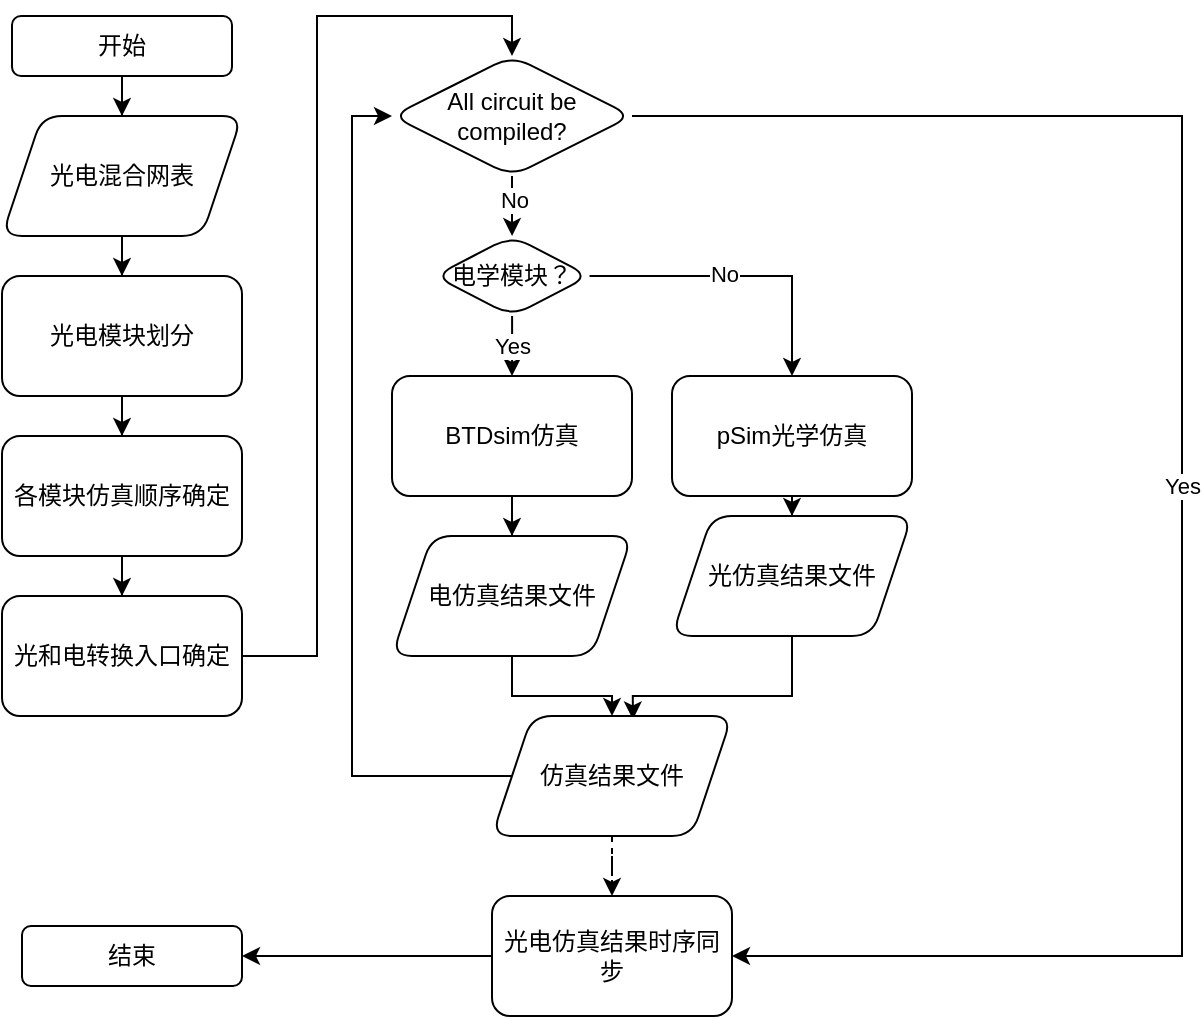 <mxfile version="20.6.0" type="github">
  <diagram id="C5RBs43oDa-KdzZeNtuy" name="Page-1">
    <mxGraphModel dx="1017" dy="917" grid="1" gridSize="10" guides="1" tooltips="1" connect="1" arrows="1" fold="1" page="1" pageScale="1" pageWidth="827" pageHeight="1169" math="0" shadow="0">
      <root>
        <mxCell id="WIyWlLk6GJQsqaUBKTNV-0" />
        <mxCell id="WIyWlLk6GJQsqaUBKTNV-1" parent="WIyWlLk6GJQsqaUBKTNV-0" />
        <mxCell id="McaCAcof2hRRueGIzk1--2" value="" style="edgeStyle=orthogonalEdgeStyle;rounded=0;orthogonalLoop=1;jettySize=auto;html=1;" edge="1" parent="WIyWlLk6GJQsqaUBKTNV-1" source="McaCAcof2hRRueGIzk1--0" target="McaCAcof2hRRueGIzk1--1">
          <mxGeometry relative="1" as="geometry" />
        </mxCell>
        <mxCell id="McaCAcof2hRRueGIzk1--0" value="开始" style="rounded=1;whiteSpace=wrap;html=1;" vertex="1" parent="WIyWlLk6GJQsqaUBKTNV-1">
          <mxGeometry x="95" y="390" width="110" height="30" as="geometry" />
        </mxCell>
        <mxCell id="McaCAcof2hRRueGIzk1--4" value="" style="edgeStyle=orthogonalEdgeStyle;rounded=0;orthogonalLoop=1;jettySize=auto;html=1;" edge="1" parent="WIyWlLk6GJQsqaUBKTNV-1" source="McaCAcof2hRRueGIzk1--1" target="McaCAcof2hRRueGIzk1--3">
          <mxGeometry relative="1" as="geometry" />
        </mxCell>
        <mxCell id="McaCAcof2hRRueGIzk1--1" value="光电混合网表" style="shape=parallelogram;perimeter=parallelogramPerimeter;whiteSpace=wrap;html=1;fixedSize=1;rounded=1;" vertex="1" parent="WIyWlLk6GJQsqaUBKTNV-1">
          <mxGeometry x="90" y="440" width="120" height="60" as="geometry" />
        </mxCell>
        <mxCell id="McaCAcof2hRRueGIzk1--6" value="" style="edgeStyle=orthogonalEdgeStyle;rounded=0;orthogonalLoop=1;jettySize=auto;html=1;" edge="1" parent="WIyWlLk6GJQsqaUBKTNV-1" source="McaCAcof2hRRueGIzk1--3" target="McaCAcof2hRRueGIzk1--5">
          <mxGeometry relative="1" as="geometry" />
        </mxCell>
        <mxCell id="McaCAcof2hRRueGIzk1--3" value="光电模块划分" style="whiteSpace=wrap;html=1;rounded=1;" vertex="1" parent="WIyWlLk6GJQsqaUBKTNV-1">
          <mxGeometry x="90" y="520" width="120" height="60" as="geometry" />
        </mxCell>
        <mxCell id="McaCAcof2hRRueGIzk1--8" value="" style="edgeStyle=orthogonalEdgeStyle;rounded=0;orthogonalLoop=1;jettySize=auto;html=1;" edge="1" parent="WIyWlLk6GJQsqaUBKTNV-1" source="McaCAcof2hRRueGIzk1--5" target="McaCAcof2hRRueGIzk1--7">
          <mxGeometry relative="1" as="geometry" />
        </mxCell>
        <mxCell id="McaCAcof2hRRueGIzk1--5" value="各模块仿真顺序确定" style="whiteSpace=wrap;html=1;rounded=1;" vertex="1" parent="WIyWlLk6GJQsqaUBKTNV-1">
          <mxGeometry x="90" y="600" width="120" height="60" as="geometry" />
        </mxCell>
        <mxCell id="McaCAcof2hRRueGIzk1--10" value="" style="edgeStyle=orthogonalEdgeStyle;rounded=0;orthogonalLoop=1;jettySize=auto;html=1;entryX=0.5;entryY=0;entryDx=0;entryDy=0;" edge="1" parent="WIyWlLk6GJQsqaUBKTNV-1" source="McaCAcof2hRRueGIzk1--7" target="McaCAcof2hRRueGIzk1--9">
          <mxGeometry relative="1" as="geometry" />
        </mxCell>
        <mxCell id="McaCAcof2hRRueGIzk1--7" value="光和电转换入口确定" style="whiteSpace=wrap;html=1;rounded=1;" vertex="1" parent="WIyWlLk6GJQsqaUBKTNV-1">
          <mxGeometry x="90" y="680" width="120" height="60" as="geometry" />
        </mxCell>
        <mxCell id="McaCAcof2hRRueGIzk1--12" value="" style="edgeStyle=orthogonalEdgeStyle;rounded=0;orthogonalLoop=1;jettySize=auto;html=1;exitX=0.5;exitY=1;exitDx=0;exitDy=0;" edge="1" parent="WIyWlLk6GJQsqaUBKTNV-1" source="McaCAcof2hRRueGIzk1--9" target="McaCAcof2hRRueGIzk1--11">
          <mxGeometry relative="1" as="geometry" />
        </mxCell>
        <mxCell id="McaCAcof2hRRueGIzk1--13" value="No" style="edgeLabel;html=1;align=center;verticalAlign=middle;resizable=0;points=[];" vertex="1" connectable="0" parent="McaCAcof2hRRueGIzk1--12">
          <mxGeometry x="-0.189" y="1" relative="1" as="geometry">
            <mxPoint as="offset" />
          </mxGeometry>
        </mxCell>
        <mxCell id="McaCAcof2hRRueGIzk1--33" value="Yes&lt;br&gt;" style="edgeStyle=orthogonalEdgeStyle;rounded=0;orthogonalLoop=1;jettySize=auto;html=1;entryX=1;entryY=0.5;entryDx=0;entryDy=0;exitX=1;exitY=0.5;exitDx=0;exitDy=0;" edge="1" parent="WIyWlLk6GJQsqaUBKTNV-1" source="McaCAcof2hRRueGIzk1--9" target="McaCAcof2hRRueGIzk1--26">
          <mxGeometry relative="1" as="geometry">
            <Array as="points">
              <mxPoint x="680" y="440" />
              <mxPoint x="680" y="860" />
            </Array>
          </mxGeometry>
        </mxCell>
        <mxCell id="McaCAcof2hRRueGIzk1--9" value="All circuit be compiled?" style="rhombus;whiteSpace=wrap;html=1;rounded=1;" vertex="1" parent="WIyWlLk6GJQsqaUBKTNV-1">
          <mxGeometry x="285" y="410" width="120" height="60" as="geometry" />
        </mxCell>
        <mxCell id="McaCAcof2hRRueGIzk1--15" value="Yes" style="edgeStyle=orthogonalEdgeStyle;rounded=0;orthogonalLoop=1;jettySize=auto;html=1;" edge="1" parent="WIyWlLk6GJQsqaUBKTNV-1" source="McaCAcof2hRRueGIzk1--11" target="McaCAcof2hRRueGIzk1--14">
          <mxGeometry relative="1" as="geometry" />
        </mxCell>
        <mxCell id="McaCAcof2hRRueGIzk1--17" value="" style="edgeStyle=orthogonalEdgeStyle;rounded=0;orthogonalLoop=1;jettySize=auto;html=1;" edge="1" parent="WIyWlLk6GJQsqaUBKTNV-1" source="McaCAcof2hRRueGIzk1--11" target="McaCAcof2hRRueGIzk1--16">
          <mxGeometry relative="1" as="geometry">
            <Array as="points">
              <mxPoint x="485" y="520" />
            </Array>
          </mxGeometry>
        </mxCell>
        <mxCell id="McaCAcof2hRRueGIzk1--32" value="No" style="edgeLabel;html=1;align=center;verticalAlign=middle;resizable=0;points=[];" vertex="1" connectable="0" parent="McaCAcof2hRRueGIzk1--17">
          <mxGeometry x="-0.117" y="1" relative="1" as="geometry">
            <mxPoint as="offset" />
          </mxGeometry>
        </mxCell>
        <mxCell id="McaCAcof2hRRueGIzk1--11" value="电学模块？" style="rhombus;whiteSpace=wrap;html=1;rounded=1;" vertex="1" parent="WIyWlLk6GJQsqaUBKTNV-1">
          <mxGeometry x="306.25" y="500" width="77.5" height="40" as="geometry" />
        </mxCell>
        <mxCell id="McaCAcof2hRRueGIzk1--20" value="" style="edgeStyle=orthogonalEdgeStyle;rounded=0;orthogonalLoop=1;jettySize=auto;html=1;" edge="1" parent="WIyWlLk6GJQsqaUBKTNV-1" source="McaCAcof2hRRueGIzk1--14" target="McaCAcof2hRRueGIzk1--19">
          <mxGeometry relative="1" as="geometry" />
        </mxCell>
        <mxCell id="McaCAcof2hRRueGIzk1--14" value="BTDsim仿真" style="whiteSpace=wrap;html=1;rounded=1;" vertex="1" parent="WIyWlLk6GJQsqaUBKTNV-1">
          <mxGeometry x="285" y="570" width="120" height="60" as="geometry" />
        </mxCell>
        <mxCell id="McaCAcof2hRRueGIzk1--22" value="" style="edgeStyle=orthogonalEdgeStyle;rounded=0;orthogonalLoop=1;jettySize=auto;html=1;" edge="1" parent="WIyWlLk6GJQsqaUBKTNV-1" source="McaCAcof2hRRueGIzk1--16" target="McaCAcof2hRRueGIzk1--21">
          <mxGeometry relative="1" as="geometry" />
        </mxCell>
        <mxCell id="McaCAcof2hRRueGIzk1--16" value="pSim光学仿真" style="whiteSpace=wrap;html=1;rounded=1;" vertex="1" parent="WIyWlLk6GJQsqaUBKTNV-1">
          <mxGeometry x="425" y="570" width="120" height="60" as="geometry" />
        </mxCell>
        <mxCell id="McaCAcof2hRRueGIzk1--24" style="edgeStyle=orthogonalEdgeStyle;rounded=0;orthogonalLoop=1;jettySize=auto;html=1;" edge="1" parent="WIyWlLk6GJQsqaUBKTNV-1" source="McaCAcof2hRRueGIzk1--19" target="McaCAcof2hRRueGIzk1--23">
          <mxGeometry relative="1" as="geometry" />
        </mxCell>
        <mxCell id="McaCAcof2hRRueGIzk1--19" value="电仿真结果文件" style="shape=parallelogram;perimeter=parallelogramPerimeter;whiteSpace=wrap;html=1;fixedSize=1;rounded=1;" vertex="1" parent="WIyWlLk6GJQsqaUBKTNV-1">
          <mxGeometry x="285" y="650" width="120" height="60" as="geometry" />
        </mxCell>
        <mxCell id="McaCAcof2hRRueGIzk1--25" style="edgeStyle=orthogonalEdgeStyle;rounded=0;orthogonalLoop=1;jettySize=auto;html=1;entryX=0.587;entryY=0.029;entryDx=0;entryDy=0;entryPerimeter=0;" edge="1" parent="WIyWlLk6GJQsqaUBKTNV-1" source="McaCAcof2hRRueGIzk1--21" target="McaCAcof2hRRueGIzk1--23">
          <mxGeometry relative="1" as="geometry">
            <Array as="points">
              <mxPoint x="485" y="730" />
              <mxPoint x="405" y="730" />
            </Array>
          </mxGeometry>
        </mxCell>
        <mxCell id="McaCAcof2hRRueGIzk1--21" value="光仿真结果文件" style="shape=parallelogram;perimeter=parallelogramPerimeter;whiteSpace=wrap;html=1;fixedSize=1;rounded=1;" vertex="1" parent="WIyWlLk6GJQsqaUBKTNV-1">
          <mxGeometry x="425" y="640" width="120" height="60" as="geometry" />
        </mxCell>
        <mxCell id="McaCAcof2hRRueGIzk1--27" style="edgeStyle=orthogonalEdgeStyle;rounded=0;orthogonalLoop=1;jettySize=auto;html=1;entryX=0.5;entryY=0;entryDx=0;entryDy=0;dashed=1;" edge="1" parent="WIyWlLk6GJQsqaUBKTNV-1" source="McaCAcof2hRRueGIzk1--23" target="McaCAcof2hRRueGIzk1--26">
          <mxGeometry relative="1" as="geometry" />
        </mxCell>
        <mxCell id="McaCAcof2hRRueGIzk1--37" style="edgeStyle=orthogonalEdgeStyle;rounded=0;orthogonalLoop=1;jettySize=auto;html=1;entryX=0;entryY=0.5;entryDx=0;entryDy=0;" edge="1" parent="WIyWlLk6GJQsqaUBKTNV-1" source="McaCAcof2hRRueGIzk1--23" target="McaCAcof2hRRueGIzk1--9">
          <mxGeometry relative="1" as="geometry">
            <Array as="points">
              <mxPoint x="265" y="770" />
              <mxPoint x="265" y="440" />
            </Array>
          </mxGeometry>
        </mxCell>
        <mxCell id="McaCAcof2hRRueGIzk1--23" value="仿真结果文件" style="shape=parallelogram;perimeter=parallelogramPerimeter;whiteSpace=wrap;html=1;fixedSize=1;rounded=1;" vertex="1" parent="WIyWlLk6GJQsqaUBKTNV-1">
          <mxGeometry x="335" y="740" width="120" height="60" as="geometry" />
        </mxCell>
        <mxCell id="McaCAcof2hRRueGIzk1--36" style="edgeStyle=orthogonalEdgeStyle;rounded=0;orthogonalLoop=1;jettySize=auto;html=1;entryX=1;entryY=0.5;entryDx=0;entryDy=0;" edge="1" parent="WIyWlLk6GJQsqaUBKTNV-1" source="McaCAcof2hRRueGIzk1--26" target="McaCAcof2hRRueGIzk1--35">
          <mxGeometry relative="1" as="geometry" />
        </mxCell>
        <mxCell id="McaCAcof2hRRueGIzk1--26" value="光电仿真结果时序同步" style="whiteSpace=wrap;html=1;rounded=1;" vertex="1" parent="WIyWlLk6GJQsqaUBKTNV-1">
          <mxGeometry x="335" y="830" width="120" height="60" as="geometry" />
        </mxCell>
        <mxCell id="McaCAcof2hRRueGIzk1--35" value="结束" style="rounded=1;whiteSpace=wrap;html=1;" vertex="1" parent="WIyWlLk6GJQsqaUBKTNV-1">
          <mxGeometry x="100" y="845" width="110" height="30" as="geometry" />
        </mxCell>
      </root>
    </mxGraphModel>
  </diagram>
</mxfile>
